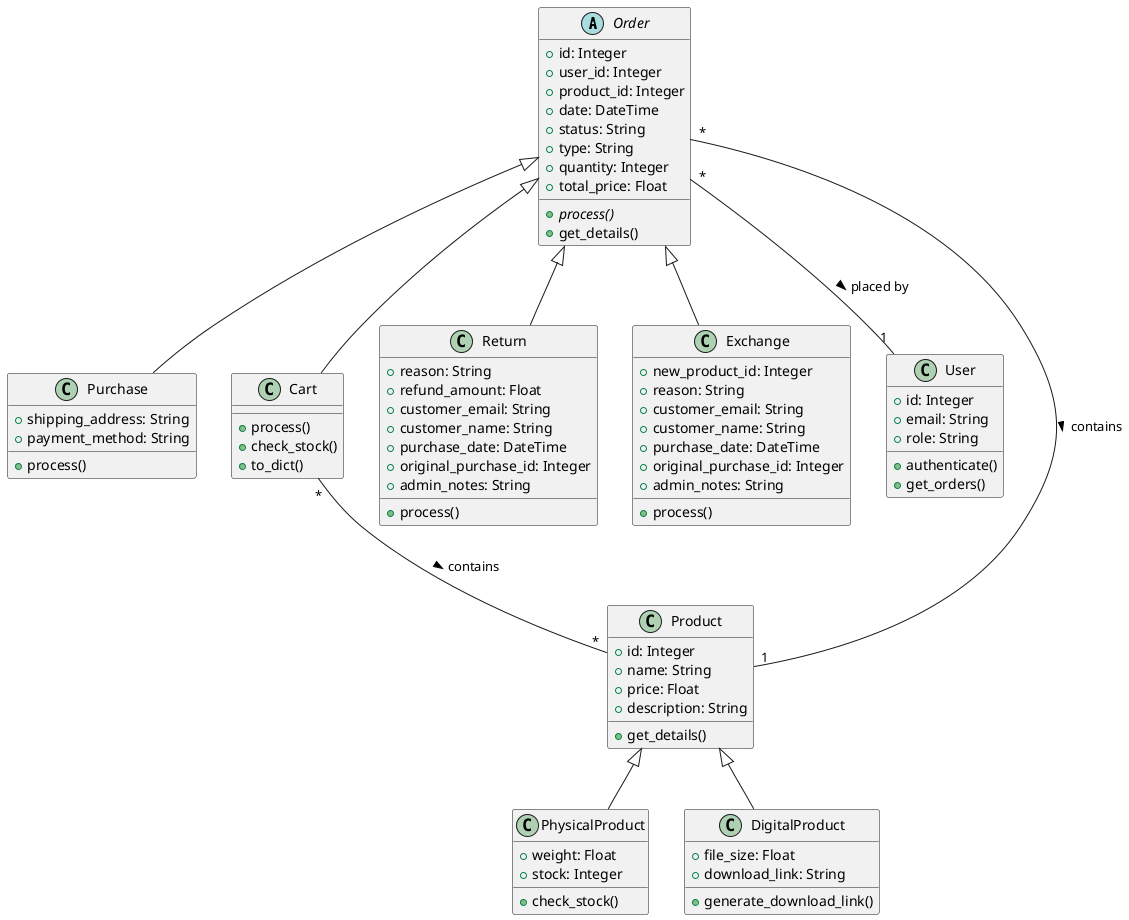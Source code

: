 
@startuml ecommerce_class_diagram
abstract class Order {
  +id: Integer
  +user_id: Integer
  +product_id: Integer
  +date: DateTime
  +status: String
  +type: String
  +quantity: Integer
  +total_price: Float
  +{abstract} process()
  +get_details()
}

class Purchase {
  +shipping_address: String
  +payment_method: String
  +process()
}

class Cart {
  +process()
  +check_stock()
  +to_dict()
}

class Return {
  +reason: String
  +refund_amount: Float
  +customer_email: String
  +customer_name: String
  +purchase_date: DateTime
  +original_purchase_id: Integer
  +admin_notes: String
  +process()
}

class Exchange {
  +new_product_id: Integer
  +reason: String
  +customer_email: String
  +customer_name: String
  +purchase_date: DateTime
  +original_purchase_id: Integer
  +admin_notes: String
  +process()
}

class User {
  +id: Integer
  +email: String
  +role: String
  +authenticate()
  +get_orders()
}

class Product {
  +id: Integer
  +name: String
  +price: Float
  +description: String
  +get_details()
}

class PhysicalProduct {
  +weight: Float
  +stock: Integer
  +check_stock()
}

class DigitalProduct {
  +file_size: Float
  +download_link: String
  +generate_download_link()
}

Order <|-- Purchase
Order <|-- Cart
Order <|-- Return
Order <|-- Exchange

Product <|-- PhysicalProduct
Product <|-- DigitalProduct

Order "*" -- "1" User: placed by >
Order "*" -- "1" Product: contains >
Cart "*" -- "*" Product: contains >
@enduml
